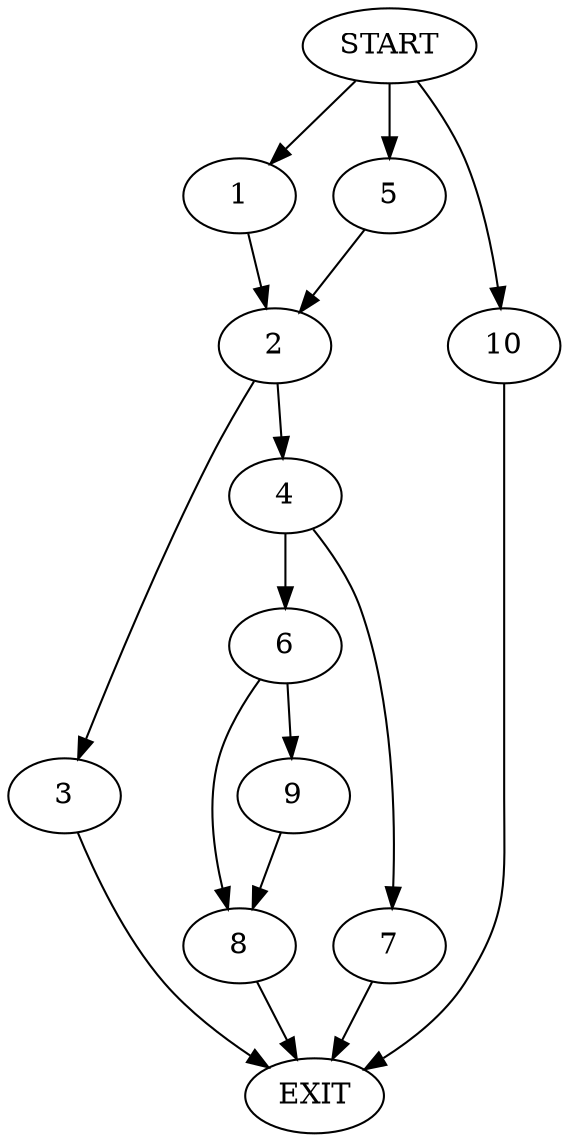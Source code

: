 digraph {
0 [label="START"]
11 [label="EXIT"]
0 -> 1
1 -> 2
2 -> 3
2 -> 4
0 -> 5
5 -> 2
3 -> 11
4 -> 6
4 -> 7
7 -> 11
6 -> 8
6 -> 9
9 -> 8
8 -> 11
0 -> 10
10 -> 11
}
